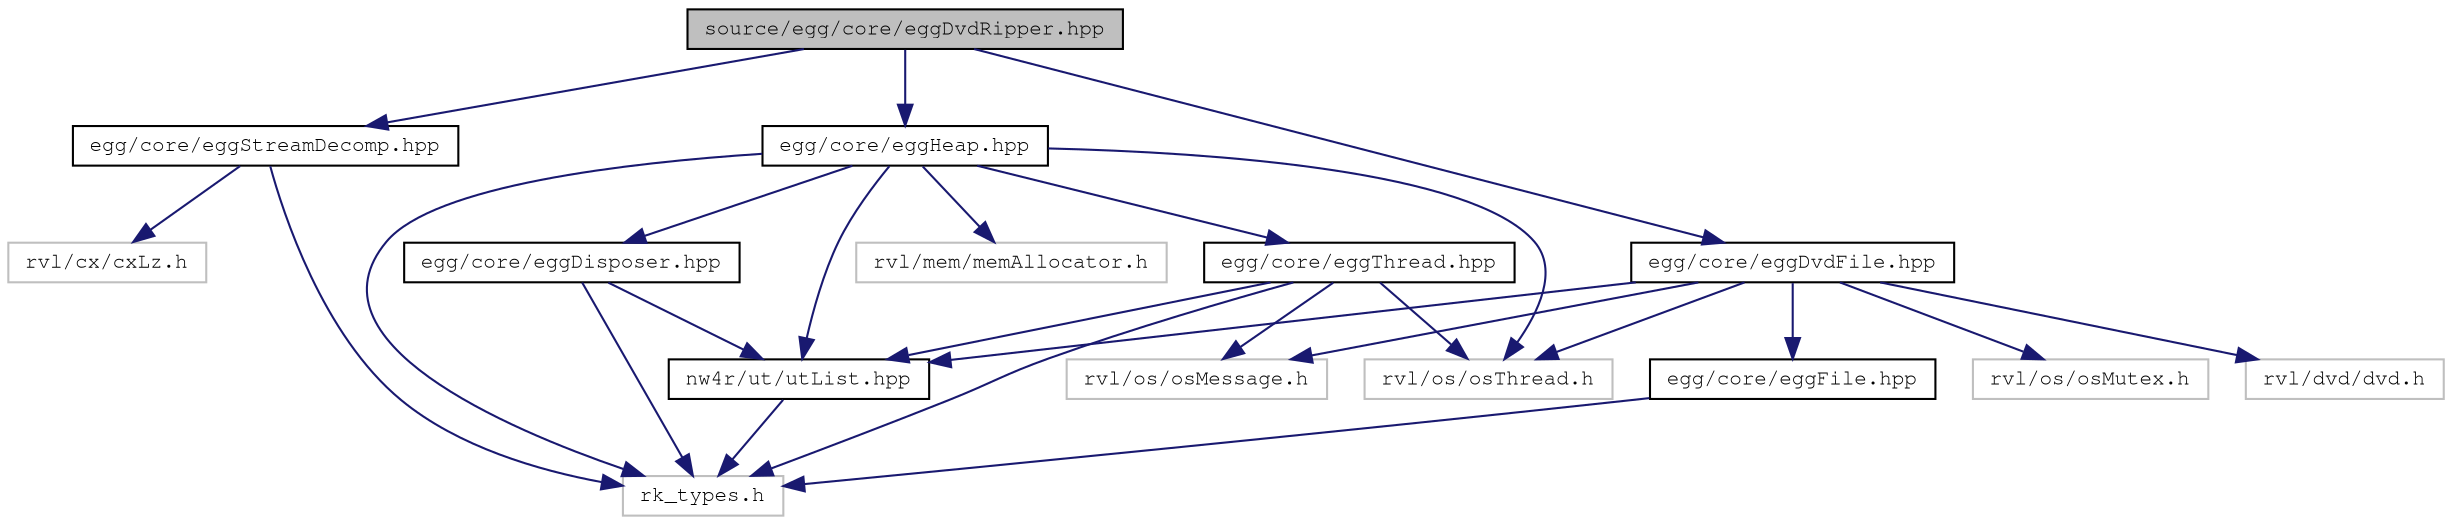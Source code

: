 digraph "source/egg/core/eggDvdRipper.hpp"
{
 // LATEX_PDF_SIZE
  edge [fontname="FreeMono",fontsize="10",labelfontname="FreeMono",labelfontsize="10"];
  node [fontname="FreeMono",fontsize="10",shape=record];
  Node1 [label="source/egg/core/eggDvdRipper.hpp",height=0.2,width=0.4,color="black", fillcolor="grey75", style="filled", fontcolor="black",tooltip="Headers for the EGG DVD ripper."];
  Node1 -> Node2 [color="midnightblue",fontsize="10",style="solid",fontname="FreeMono"];
  Node2 [label="egg/core/eggDvdFile.hpp",height=0.2,width=0.4,color="black", fillcolor="white", style="filled",URL="$egg_dvd_file_8hpp.html",tooltip="Implementation of File for files on the DVD (read-only)."];
  Node2 -> Node3 [color="midnightblue",fontsize="10",style="solid",fontname="FreeMono"];
  Node3 [label="egg/core/eggFile.hpp",height=0.2,width=0.4,color="black", fillcolor="white", style="filled",URL="$egg_file_8hpp.html",tooltip="Base file class."];
  Node3 -> Node4 [color="midnightblue",fontsize="10",style="solid",fontname="FreeMono"];
  Node4 [label="rk_types.h",height=0.2,width=0.4,color="grey75", fillcolor="white", style="filled",tooltip=" "];
  Node2 -> Node5 [color="midnightblue",fontsize="10",style="solid",fontname="FreeMono"];
  Node5 [label="nw4r/ut/utList.hpp",height=0.2,width=0.4,color="black", fillcolor="white", style="filled",URL="$ut_list_8hpp_source.html",tooltip=" "];
  Node5 -> Node4 [color="midnightblue",fontsize="10",style="solid",fontname="FreeMono"];
  Node2 -> Node6 [color="midnightblue",fontsize="10",style="solid",fontname="FreeMono"];
  Node6 [label="rvl/os/osMessage.h",height=0.2,width=0.4,color="grey75", fillcolor="white", style="filled",tooltip=" "];
  Node2 -> Node7 [color="midnightblue",fontsize="10",style="solid",fontname="FreeMono"];
  Node7 [label="rvl/os/osMutex.h",height=0.2,width=0.4,color="grey75", fillcolor="white", style="filled",tooltip=" "];
  Node2 -> Node8 [color="midnightblue",fontsize="10",style="solid",fontname="FreeMono"];
  Node8 [label="rvl/os/osThread.h",height=0.2,width=0.4,color="grey75", fillcolor="white", style="filled",tooltip=" "];
  Node2 -> Node9 [color="midnightblue",fontsize="10",style="solid",fontname="FreeMono"];
  Node9 [label="rvl/dvd/dvd.h",height=0.2,width=0.4,color="grey75", fillcolor="white", style="filled",tooltip=" "];
  Node1 -> Node10 [color="midnightblue",fontsize="10",style="solid",fontname="FreeMono"];
  Node10 [label="egg/core/eggHeap.hpp",height=0.2,width=0.4,color="black", fillcolor="white", style="filled",URL="$egg_heap_8hpp.html",tooltip="Base Heap class."];
  Node10 -> Node11 [color="midnightblue",fontsize="10",style="solid",fontname="FreeMono"];
  Node11 [label="egg/core/eggDisposer.hpp",height=0.2,width=0.4,color="black", fillcolor="white", style="filled",URL="$egg_disposer_8hpp.html",tooltip="Headers for EGG::Disposer."];
  Node11 -> Node5 [color="midnightblue",fontsize="10",style="solid",fontname="FreeMono"];
  Node11 -> Node4 [color="midnightblue",fontsize="10",style="solid",fontname="FreeMono"];
  Node10 -> Node5 [color="midnightblue",fontsize="10",style="solid",fontname="FreeMono"];
  Node10 -> Node4 [color="midnightblue",fontsize="10",style="solid",fontname="FreeMono"];
  Node10 -> Node8 [color="midnightblue",fontsize="10",style="solid",fontname="FreeMono"];
  Node10 -> Node12 [color="midnightblue",fontsize="10",style="solid",fontname="FreeMono"];
  Node12 [label="rvl/mem/memAllocator.h",height=0.2,width=0.4,color="grey75", fillcolor="white", style="filled",tooltip=" "];
  Node10 -> Node13 [color="midnightblue",fontsize="10",style="solid",fontname="FreeMono"];
  Node13 [label="egg/core/eggThread.hpp",height=0.2,width=0.4,color="black", fillcolor="white", style="filled",URL="$egg_thread_8hpp.html",tooltip="Thread class for extending."];
  Node13 -> Node5 [color="midnightblue",fontsize="10",style="solid",fontname="FreeMono"];
  Node13 -> Node4 [color="midnightblue",fontsize="10",style="solid",fontname="FreeMono"];
  Node13 -> Node6 [color="midnightblue",fontsize="10",style="solid",fontname="FreeMono"];
  Node13 -> Node8 [color="midnightblue",fontsize="10",style="solid",fontname="FreeMono"];
  Node1 -> Node14 [color="midnightblue",fontsize="10",style="solid",fontname="FreeMono"];
  Node14 [label="egg/core/eggStreamDecomp.hpp",height=0.2,width=0.4,color="black", fillcolor="white", style="filled",URL="$egg_stream_decomp_8hpp.html",tooltip="Wrappers for the CX streaming decompressors."];
  Node14 -> Node4 [color="midnightblue",fontsize="10",style="solid",fontname="FreeMono"];
  Node14 -> Node15 [color="midnightblue",fontsize="10",style="solid",fontname="FreeMono"];
  Node15 [label="rvl/cx/cxLz.h",height=0.2,width=0.4,color="grey75", fillcolor="white", style="filled",tooltip=" "];
}
